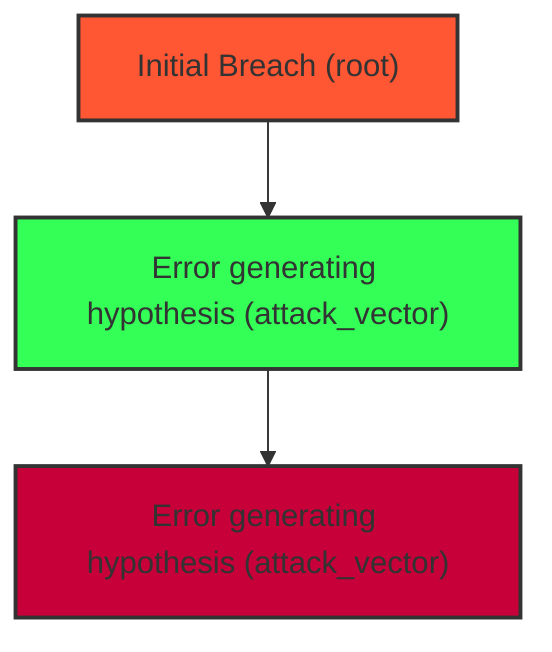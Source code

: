 graph TD
    13dcd98e-0d39-472a-b079-fec116717e7a["Initial Breach (root)"]
    class 13dcd98e-0d39-472a-b079-fec116717e7a root
    bca7bd62-a5c3-45fa-8095-6783c46117db["Error generating hypothesis (attack_vector)"]
    class bca7bd62-a5c3-45fa-8095-6783c46117db plausible
    fe8343e4-1b0f-47c1-855b-8acb42d5a69f["Error generating hypothesis (attack_vector)"]
    class fe8343e4-1b0f-47c1-855b-8acb42d5a69f attack_vector
    13dcd98e-0d39-472a-b079-fec116717e7a --> bca7bd62-a5c3-45fa-8095-6783c46117db
    bca7bd62-a5c3-45fa-8095-6783c46117db --> fe8343e4-1b0f-47c1-855b-8acb42d5a69f
    %% Styling
    classDef root fill:#FF5733,stroke:#333,stroke-width:2px
    classDef vulnerability fill:#FFC300,stroke:#333,stroke-width:2px
    classDef attack_vector fill:#C70039,stroke:#333,stroke-width:2px
    classDef impact fill:#900C3F,stroke:#333,stroke-width:2px
    classDef mitigation fill:#581845,stroke:#333,stroke-width:2px
    classDef plausible fill:#33FF57,stroke:#333,stroke-width:2px
    classDef implausible fill:#FF3333,stroke:#333,stroke-width:2px
    classDef confirmed fill:#3366FF,stroke:#333,stroke-width:2px
